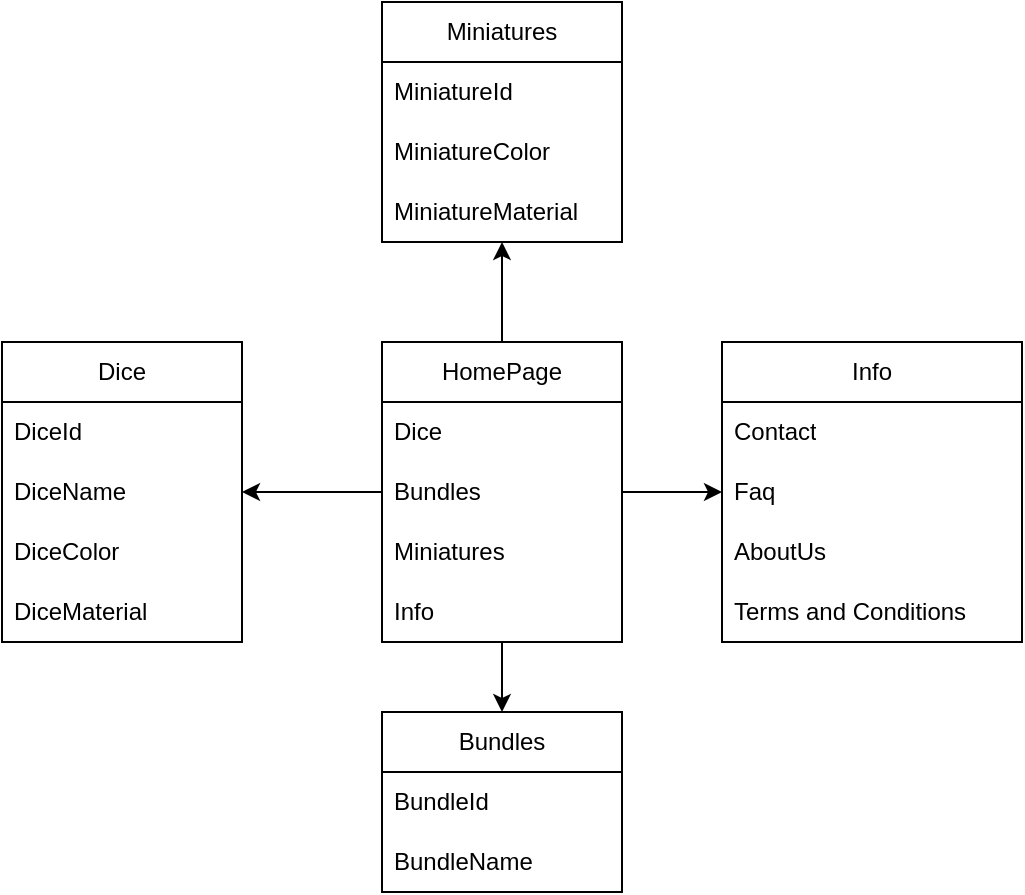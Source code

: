 <mxfile version="22.0.4" type="device">
  <diagram name="Pagina-1" id="BTCot0Td8PyvPTFtyF3K">
    <mxGraphModel dx="1393" dy="878" grid="1" gridSize="10" guides="1" tooltips="1" connect="1" arrows="1" fold="1" page="1" pageScale="1" pageWidth="827" pageHeight="1169" math="0" shadow="0">
      <root>
        <mxCell id="0" />
        <mxCell id="1" parent="0" />
        <mxCell id="Woi54l4sv70dBVOqvhL9-1" value="Dice" style="swimlane;fontStyle=0;childLayout=stackLayout;horizontal=1;startSize=30;horizontalStack=0;resizeParent=1;resizeParentMax=0;resizeLast=0;collapsible=1;marginBottom=0;whiteSpace=wrap;html=1;" vertex="1" parent="1">
          <mxGeometry x="40" y="210" width="120" height="150" as="geometry" />
        </mxCell>
        <mxCell id="Woi54l4sv70dBVOqvhL9-2" value="DiceId" style="text;strokeColor=none;fillColor=none;align=left;verticalAlign=middle;spacingLeft=4;spacingRight=4;overflow=hidden;points=[[0,0.5],[1,0.5]];portConstraint=eastwest;rotatable=0;whiteSpace=wrap;html=1;" vertex="1" parent="Woi54l4sv70dBVOqvhL9-1">
          <mxGeometry y="30" width="120" height="30" as="geometry" />
        </mxCell>
        <mxCell id="Woi54l4sv70dBVOqvhL9-14" value="DiceName" style="text;strokeColor=none;fillColor=none;align=left;verticalAlign=middle;spacingLeft=4;spacingRight=4;overflow=hidden;points=[[0,0.5],[1,0.5]];portConstraint=eastwest;rotatable=0;whiteSpace=wrap;html=1;" vertex="1" parent="Woi54l4sv70dBVOqvhL9-1">
          <mxGeometry y="60" width="120" height="30" as="geometry" />
        </mxCell>
        <mxCell id="Woi54l4sv70dBVOqvhL9-3" value="DiceColor" style="text;strokeColor=none;fillColor=none;align=left;verticalAlign=middle;spacingLeft=4;spacingRight=4;overflow=hidden;points=[[0,0.5],[1,0.5]];portConstraint=eastwest;rotatable=0;whiteSpace=wrap;html=1;" vertex="1" parent="Woi54l4sv70dBVOqvhL9-1">
          <mxGeometry y="90" width="120" height="30" as="geometry" />
        </mxCell>
        <mxCell id="Woi54l4sv70dBVOqvhL9-4" value="DiceMaterial" style="text;strokeColor=none;fillColor=none;align=left;verticalAlign=middle;spacingLeft=4;spacingRight=4;overflow=hidden;points=[[0,0.5],[1,0.5]];portConstraint=eastwest;rotatable=0;whiteSpace=wrap;html=1;" vertex="1" parent="Woi54l4sv70dBVOqvhL9-1">
          <mxGeometry y="120" width="120" height="30" as="geometry" />
        </mxCell>
        <mxCell id="Woi54l4sv70dBVOqvhL9-5" value="Bundles" style="swimlane;fontStyle=0;childLayout=stackLayout;horizontal=1;startSize=30;horizontalStack=0;resizeParent=1;resizeParentMax=0;resizeLast=0;collapsible=1;marginBottom=0;whiteSpace=wrap;html=1;" vertex="1" parent="1">
          <mxGeometry x="230" y="395" width="120" height="90" as="geometry" />
        </mxCell>
        <mxCell id="Woi54l4sv70dBVOqvhL9-7" value="BundleId" style="text;strokeColor=none;fillColor=none;align=left;verticalAlign=middle;spacingLeft=4;spacingRight=4;overflow=hidden;points=[[0,0.5],[1,0.5]];portConstraint=eastwest;rotatable=0;whiteSpace=wrap;html=1;" vertex="1" parent="Woi54l4sv70dBVOqvhL9-5">
          <mxGeometry y="30" width="120" height="30" as="geometry" />
        </mxCell>
        <mxCell id="Woi54l4sv70dBVOqvhL9-6" value="BundleName" style="text;strokeColor=none;fillColor=none;align=left;verticalAlign=middle;spacingLeft=4;spacingRight=4;overflow=hidden;points=[[0,0.5],[1,0.5]];portConstraint=eastwest;rotatable=0;whiteSpace=wrap;html=1;" vertex="1" parent="Woi54l4sv70dBVOqvhL9-5">
          <mxGeometry y="60" width="120" height="30" as="geometry" />
        </mxCell>
        <mxCell id="Woi54l4sv70dBVOqvhL9-10" value="Miniatures" style="swimlane;fontStyle=0;childLayout=stackLayout;horizontal=1;startSize=30;horizontalStack=0;resizeParent=1;resizeParentMax=0;resizeLast=0;collapsible=1;marginBottom=0;whiteSpace=wrap;html=1;" vertex="1" parent="1">
          <mxGeometry x="230" y="40" width="120" height="120" as="geometry" />
        </mxCell>
        <mxCell id="Woi54l4sv70dBVOqvhL9-11" value="MiniatureId" style="text;strokeColor=none;fillColor=none;align=left;verticalAlign=middle;spacingLeft=4;spacingRight=4;overflow=hidden;points=[[0,0.5],[1,0.5]];portConstraint=eastwest;rotatable=0;whiteSpace=wrap;html=1;" vertex="1" parent="Woi54l4sv70dBVOqvhL9-10">
          <mxGeometry y="30" width="120" height="30" as="geometry" />
        </mxCell>
        <mxCell id="Woi54l4sv70dBVOqvhL9-12" value="MiniatureColor" style="text;strokeColor=none;fillColor=none;align=left;verticalAlign=middle;spacingLeft=4;spacingRight=4;overflow=hidden;points=[[0,0.5],[1,0.5]];portConstraint=eastwest;rotatable=0;whiteSpace=wrap;html=1;" vertex="1" parent="Woi54l4sv70dBVOqvhL9-10">
          <mxGeometry y="60" width="120" height="30" as="geometry" />
        </mxCell>
        <mxCell id="Woi54l4sv70dBVOqvhL9-13" value="MiniatureMaterial" style="text;strokeColor=none;fillColor=none;align=left;verticalAlign=middle;spacingLeft=4;spacingRight=4;overflow=hidden;points=[[0,0.5],[1,0.5]];portConstraint=eastwest;rotatable=0;whiteSpace=wrap;html=1;" vertex="1" parent="Woi54l4sv70dBVOqvhL9-10">
          <mxGeometry y="90" width="120" height="30" as="geometry" />
        </mxCell>
        <mxCell id="Woi54l4sv70dBVOqvhL9-28" style="edgeStyle=orthogonalEdgeStyle;rounded=0;orthogonalLoop=1;jettySize=auto;html=1;" edge="1" parent="1" source="Woi54l4sv70dBVOqvhL9-18" target="Woi54l4sv70dBVOqvhL9-23">
          <mxGeometry relative="1" as="geometry" />
        </mxCell>
        <mxCell id="Woi54l4sv70dBVOqvhL9-29" style="edgeStyle=orthogonalEdgeStyle;rounded=0;orthogonalLoop=1;jettySize=auto;html=1;" edge="1" parent="1" source="Woi54l4sv70dBVOqvhL9-18" target="Woi54l4sv70dBVOqvhL9-1">
          <mxGeometry relative="1" as="geometry" />
        </mxCell>
        <mxCell id="Woi54l4sv70dBVOqvhL9-30" style="edgeStyle=orthogonalEdgeStyle;rounded=0;orthogonalLoop=1;jettySize=auto;html=1;" edge="1" parent="1" source="Woi54l4sv70dBVOqvhL9-18" target="Woi54l4sv70dBVOqvhL9-5">
          <mxGeometry relative="1" as="geometry" />
        </mxCell>
        <mxCell id="Woi54l4sv70dBVOqvhL9-31" style="edgeStyle=orthogonalEdgeStyle;rounded=0;orthogonalLoop=1;jettySize=auto;html=1;" edge="1" parent="1" source="Woi54l4sv70dBVOqvhL9-18" target="Woi54l4sv70dBVOqvhL9-10">
          <mxGeometry relative="1" as="geometry" />
        </mxCell>
        <mxCell id="Woi54l4sv70dBVOqvhL9-18" value="HomePage" style="swimlane;fontStyle=0;childLayout=stackLayout;horizontal=1;startSize=30;horizontalStack=0;resizeParent=1;resizeParentMax=0;resizeLast=0;collapsible=1;marginBottom=0;whiteSpace=wrap;html=1;" vertex="1" parent="1">
          <mxGeometry x="230" y="210" width="120" height="150" as="geometry" />
        </mxCell>
        <mxCell id="Woi54l4sv70dBVOqvhL9-19" value="Dice" style="text;strokeColor=none;fillColor=none;align=left;verticalAlign=middle;spacingLeft=4;spacingRight=4;overflow=hidden;points=[[0,0.5],[1,0.5]];portConstraint=eastwest;rotatable=0;whiteSpace=wrap;html=1;" vertex="1" parent="Woi54l4sv70dBVOqvhL9-18">
          <mxGeometry y="30" width="120" height="30" as="geometry" />
        </mxCell>
        <mxCell id="Woi54l4sv70dBVOqvhL9-20" value="Bundles" style="text;strokeColor=none;fillColor=none;align=left;verticalAlign=middle;spacingLeft=4;spacingRight=4;overflow=hidden;points=[[0,0.5],[1,0.5]];portConstraint=eastwest;rotatable=0;whiteSpace=wrap;html=1;" vertex="1" parent="Woi54l4sv70dBVOqvhL9-18">
          <mxGeometry y="60" width="120" height="30" as="geometry" />
        </mxCell>
        <mxCell id="Woi54l4sv70dBVOqvhL9-21" value="Miniatures" style="text;strokeColor=none;fillColor=none;align=left;verticalAlign=middle;spacingLeft=4;spacingRight=4;overflow=hidden;points=[[0,0.5],[1,0.5]];portConstraint=eastwest;rotatable=0;whiteSpace=wrap;html=1;" vertex="1" parent="Woi54l4sv70dBVOqvhL9-18">
          <mxGeometry y="90" width="120" height="30" as="geometry" />
        </mxCell>
        <mxCell id="Woi54l4sv70dBVOqvhL9-22" value="Info" style="text;strokeColor=none;fillColor=none;align=left;verticalAlign=middle;spacingLeft=4;spacingRight=4;overflow=hidden;points=[[0,0.5],[1,0.5]];portConstraint=eastwest;rotatable=0;whiteSpace=wrap;html=1;" vertex="1" parent="Woi54l4sv70dBVOqvhL9-18">
          <mxGeometry y="120" width="120" height="30" as="geometry" />
        </mxCell>
        <mxCell id="Woi54l4sv70dBVOqvhL9-23" value="Info" style="swimlane;fontStyle=0;childLayout=stackLayout;horizontal=1;startSize=30;horizontalStack=0;resizeParent=1;resizeParentMax=0;resizeLast=0;collapsible=1;marginBottom=0;whiteSpace=wrap;html=1;" vertex="1" parent="1">
          <mxGeometry x="400" y="210" width="150" height="150" as="geometry" />
        </mxCell>
        <mxCell id="Woi54l4sv70dBVOqvhL9-24" value="Contact" style="text;strokeColor=none;fillColor=none;align=left;verticalAlign=middle;spacingLeft=4;spacingRight=4;overflow=hidden;points=[[0,0.5],[1,0.5]];portConstraint=eastwest;rotatable=0;whiteSpace=wrap;html=1;" vertex="1" parent="Woi54l4sv70dBVOqvhL9-23">
          <mxGeometry y="30" width="150" height="30" as="geometry" />
        </mxCell>
        <mxCell id="Woi54l4sv70dBVOqvhL9-25" value="Faq" style="text;strokeColor=none;fillColor=none;align=left;verticalAlign=middle;spacingLeft=4;spacingRight=4;overflow=hidden;points=[[0,0.5],[1,0.5]];portConstraint=eastwest;rotatable=0;whiteSpace=wrap;html=1;" vertex="1" parent="Woi54l4sv70dBVOqvhL9-23">
          <mxGeometry y="60" width="150" height="30" as="geometry" />
        </mxCell>
        <mxCell id="Woi54l4sv70dBVOqvhL9-26" value="AboutUs" style="text;strokeColor=none;fillColor=none;align=left;verticalAlign=middle;spacingLeft=4;spacingRight=4;overflow=hidden;points=[[0,0.5],[1,0.5]];portConstraint=eastwest;rotatable=0;whiteSpace=wrap;html=1;" vertex="1" parent="Woi54l4sv70dBVOqvhL9-23">
          <mxGeometry y="90" width="150" height="30" as="geometry" />
        </mxCell>
        <mxCell id="Woi54l4sv70dBVOqvhL9-27" value="Terms and Conditions" style="text;strokeColor=none;fillColor=none;align=left;verticalAlign=middle;spacingLeft=4;spacingRight=4;overflow=hidden;points=[[0,0.5],[1,0.5]];portConstraint=eastwest;rotatable=0;whiteSpace=wrap;html=1;" vertex="1" parent="Woi54l4sv70dBVOqvhL9-23">
          <mxGeometry y="120" width="150" height="30" as="geometry" />
        </mxCell>
      </root>
    </mxGraphModel>
  </diagram>
</mxfile>
